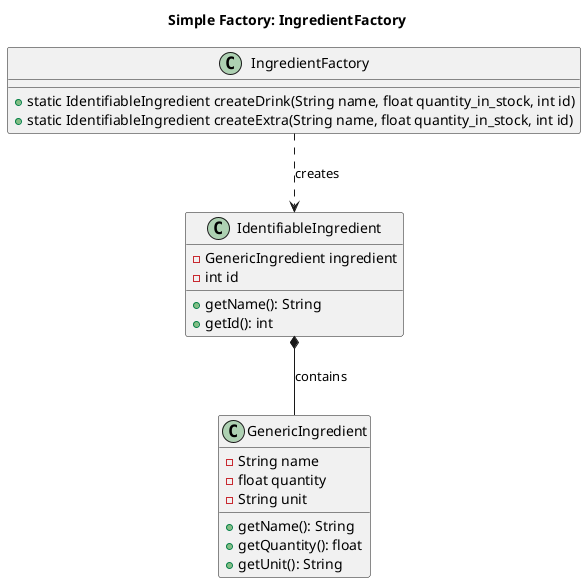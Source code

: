 @startuml
title Simple Factory: IngredientFactory

class IngredientFactory {
    +static IdentifiableIngredient createDrink(String name, float quantity_in_stock, int id)
    +static IdentifiableIngredient createExtra(String name, float quantity_in_stock, int id)
}

class IdentifiableIngredient {
    - GenericIngredient ingredient
    - int id
    + getName(): String
    + getId(): int
}

class GenericIngredient {
    - String name
    - float quantity
    - String unit
    + getName(): String
    + getQuantity(): float
    + getUnit(): String
}

IngredientFactory ..> IdentifiableIngredient : "creates"
IdentifiableIngredient *-- GenericIngredient : "contains"

@enduml